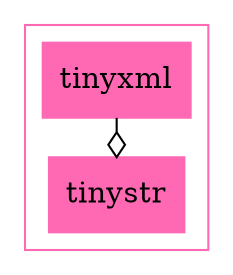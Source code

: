 digraph{

	subgraph clustertinyxml {
		color = hotpink
		node [shape = record, color = hotpink];

		tinystr[label = tinystr, style = filled];
		tinyxml[label = tinyxml, style = filled];


		//------LAYOUT FOR SUBGRAPH------


		rankdir = BT; // Rank Direction Bottom to Top
		nodesep = 0.96; // Node Separation
		ranksep = 0.96; // Rank Separation


		//INHERITANCE//



		//COMPOSITION//


		tinyxml -> tinystr [arrowhead=ediamond];
	}//end subgraph tinyxml
}//end digraph